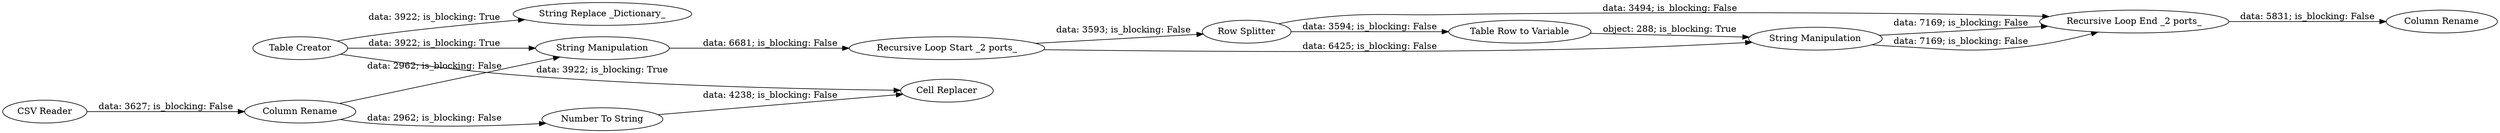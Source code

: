 digraph {
	"-3410134331114337392_20" [label="CSV Reader"]
	"2860133560208335922_29" [label="String Manipulation"]
	"-3410134331114337392_3" [label="Table Creator"]
	"-3410134331114337392_19" [label="Cell Replacer"]
	"2860133560208335922_28" [label="Table Row to Variable"]
	"2860133560208335922_30" [label="Recursive Loop End _2 ports_"]
	"-3410134331114337392_4" [label="String Replace _Dictionary_"]
	"2860133560208335922_39" [label="Column Rename"]
	"-3410134331114337392_14" [label="Number To String"]
	"-3410134331114337392_7" [label="Column Rename"]
	"2860133560208335922_41" [label="String Manipulation"]
	"2860133560208335922_26" [label="Recursive Loop Start _2 ports_"]
	"2860133560208335922_40" [label="Row Splitter"]
	"2860133560208335922_26" -> "2860133560208335922_40" [label="data: 3593; is_blocking: False"]
	"-3410134331114337392_7" -> "-3410134331114337392_14" [label="data: 2962; is_blocking: False"]
	"-3410134331114337392_3" -> "-3410134331114337392_4" [label="data: 3922; is_blocking: True"]
	"2860133560208335922_40" -> "2860133560208335922_30" [label="data: 3494; is_blocking: False"]
	"-3410134331114337392_20" -> "-3410134331114337392_7" [label="data: 3627; is_blocking: False"]
	"2860133560208335922_26" -> "2860133560208335922_29" [label="data: 6425; is_blocking: False"]
	"2860133560208335922_30" -> "2860133560208335922_39" [label="data: 5831; is_blocking: False"]
	"2860133560208335922_28" -> "2860133560208335922_29" [label="object: 288; is_blocking: True"]
	"-3410134331114337392_3" -> "-3410134331114337392_19" [label="data: 3922; is_blocking: True"]
	"2860133560208335922_41" -> "2860133560208335922_26" [label="data: 6681; is_blocking: False"]
	"2860133560208335922_29" -> "2860133560208335922_30" [label="data: 7169; is_blocking: False"]
	"-3410134331114337392_3" -> "2860133560208335922_41" [label="data: 3922; is_blocking: True"]
	"2860133560208335922_29" -> "2860133560208335922_30" [label="data: 7169; is_blocking: False"]
	"-3410134331114337392_7" -> "2860133560208335922_41" [label="data: 2962; is_blocking: False"]
	"-3410134331114337392_14" -> "-3410134331114337392_19" [label="data: 4238; is_blocking: False"]
	"2860133560208335922_40" -> "2860133560208335922_28" [label="data: 3594; is_blocking: False"]
	rankdir=LR
}
